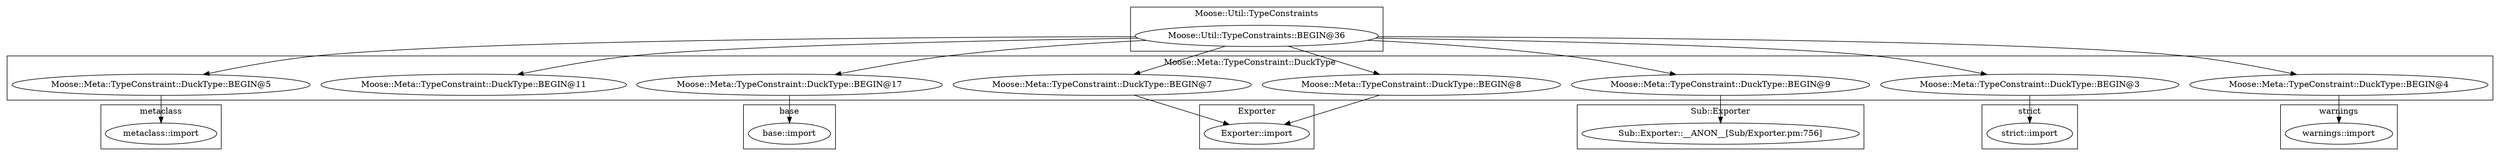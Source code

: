 digraph {
graph [overlap=false]
subgraph cluster_Sub_Exporter {
	label="Sub::Exporter";
	"Sub::Exporter::__ANON__[Sub/Exporter.pm:756]";
}
subgraph cluster_Moose_Meta_TypeConstraint_DuckType {
	label="Moose::Meta::TypeConstraint::DuckType";
	"Moose::Meta::TypeConstraint::DuckType::BEGIN@5";
	"Moose::Meta::TypeConstraint::DuckType::BEGIN@17";
	"Moose::Meta::TypeConstraint::DuckType::BEGIN@7";
	"Moose::Meta::TypeConstraint::DuckType::BEGIN@9";
	"Moose::Meta::TypeConstraint::DuckType::BEGIN@8";
	"Moose::Meta::TypeConstraint::DuckType::BEGIN@3";
	"Moose::Meta::TypeConstraint::DuckType::BEGIN@11";
	"Moose::Meta::TypeConstraint::DuckType::BEGIN@4";
}
subgraph cluster_warnings {
	label="warnings";
	"warnings::import";
}
subgraph cluster_base {
	label="base";
	"base::import";
}
subgraph cluster_strict {
	label="strict";
	"strict::import";
}
subgraph cluster_Moose_Util_TypeConstraints {
	label="Moose::Util::TypeConstraints";
	"Moose::Util::TypeConstraints::BEGIN@36";
}
subgraph cluster_Exporter {
	label="Exporter";
	"Exporter::import";
}
subgraph cluster_metaclass {
	label="metaclass";
	"metaclass::import";
}
"Moose::Meta::TypeConstraint::DuckType::BEGIN@7" -> "Exporter::import";
"Moose::Meta::TypeConstraint::DuckType::BEGIN@8" -> "Exporter::import";
"Moose::Meta::TypeConstraint::DuckType::BEGIN@5" -> "metaclass::import";
"Moose::Util::TypeConstraints::BEGIN@36" -> "Moose::Meta::TypeConstraint::DuckType::BEGIN@3";
"Moose::Util::TypeConstraints::BEGIN@36" -> "Moose::Meta::TypeConstraint::DuckType::BEGIN@9";
"Moose::Meta::TypeConstraint::DuckType::BEGIN@17" -> "base::import";
"Moose::Meta::TypeConstraint::DuckType::BEGIN@9" -> "Sub::Exporter::__ANON__[Sub/Exporter.pm:756]";
"Moose::Meta::TypeConstraint::DuckType::BEGIN@4" -> "warnings::import";
"Moose::Util::TypeConstraints::BEGIN@36" -> "Moose::Meta::TypeConstraint::DuckType::BEGIN@8";
"Moose::Meta::TypeConstraint::DuckType::BEGIN@3" -> "strict::import";
"Moose::Util::TypeConstraints::BEGIN@36" -> "Moose::Meta::TypeConstraint::DuckType::BEGIN@5";
"Moose::Util::TypeConstraints::BEGIN@36" -> "Moose::Meta::TypeConstraint::DuckType::BEGIN@7";
"Moose::Util::TypeConstraints::BEGIN@36" -> "Moose::Meta::TypeConstraint::DuckType::BEGIN@17";
"Moose::Util::TypeConstraints::BEGIN@36" -> "Moose::Meta::TypeConstraint::DuckType::BEGIN@11";
"Moose::Util::TypeConstraints::BEGIN@36" -> "Moose::Meta::TypeConstraint::DuckType::BEGIN@4";
}

